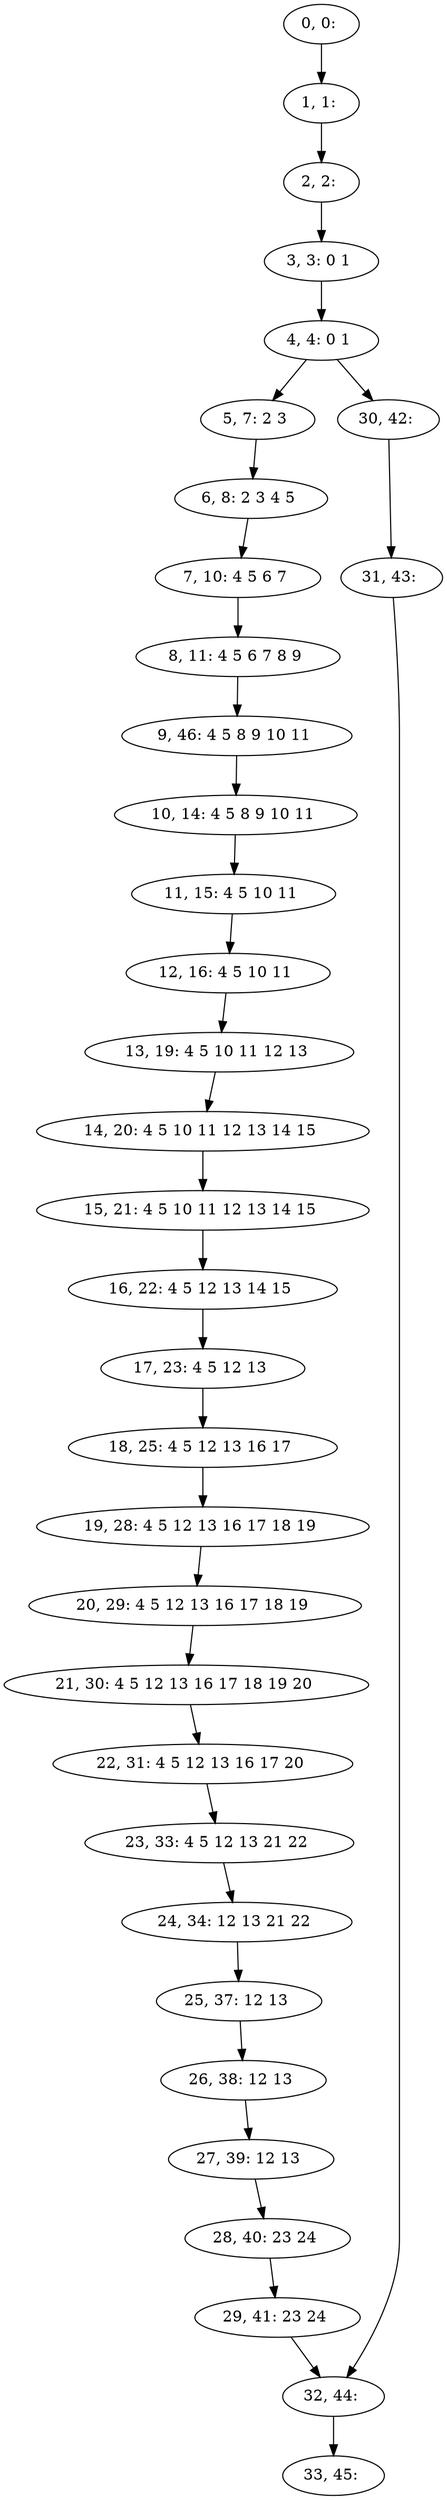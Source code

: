 digraph G {
0[label="0, 0: "];
1[label="1, 1: "];
2[label="2, 2: "];
3[label="3, 3: 0 1 "];
4[label="4, 4: 0 1 "];
5[label="5, 7: 2 3 "];
6[label="6, 8: 2 3 4 5 "];
7[label="7, 10: 4 5 6 7 "];
8[label="8, 11: 4 5 6 7 8 9 "];
9[label="9, 46: 4 5 8 9 10 11 "];
10[label="10, 14: 4 5 8 9 10 11 "];
11[label="11, 15: 4 5 10 11 "];
12[label="12, 16: 4 5 10 11 "];
13[label="13, 19: 4 5 10 11 12 13 "];
14[label="14, 20: 4 5 10 11 12 13 14 15 "];
15[label="15, 21: 4 5 10 11 12 13 14 15 "];
16[label="16, 22: 4 5 12 13 14 15 "];
17[label="17, 23: 4 5 12 13 "];
18[label="18, 25: 4 5 12 13 16 17 "];
19[label="19, 28: 4 5 12 13 16 17 18 19 "];
20[label="20, 29: 4 5 12 13 16 17 18 19 "];
21[label="21, 30: 4 5 12 13 16 17 18 19 20 "];
22[label="22, 31: 4 5 12 13 16 17 20 "];
23[label="23, 33: 4 5 12 13 21 22 "];
24[label="24, 34: 12 13 21 22 "];
25[label="25, 37: 12 13 "];
26[label="26, 38: 12 13 "];
27[label="27, 39: 12 13 "];
28[label="28, 40: 23 24 "];
29[label="29, 41: 23 24 "];
30[label="30, 42: "];
31[label="31, 43: "];
32[label="32, 44: "];
33[label="33, 45: "];
0->1 ;
1->2 ;
2->3 ;
3->4 ;
4->5 ;
4->30 ;
5->6 ;
6->7 ;
7->8 ;
8->9 ;
9->10 ;
10->11 ;
11->12 ;
12->13 ;
13->14 ;
14->15 ;
15->16 ;
16->17 ;
17->18 ;
18->19 ;
19->20 ;
20->21 ;
21->22 ;
22->23 ;
23->24 ;
24->25 ;
25->26 ;
26->27 ;
27->28 ;
28->29 ;
29->32 ;
30->31 ;
31->32 ;
32->33 ;
}

